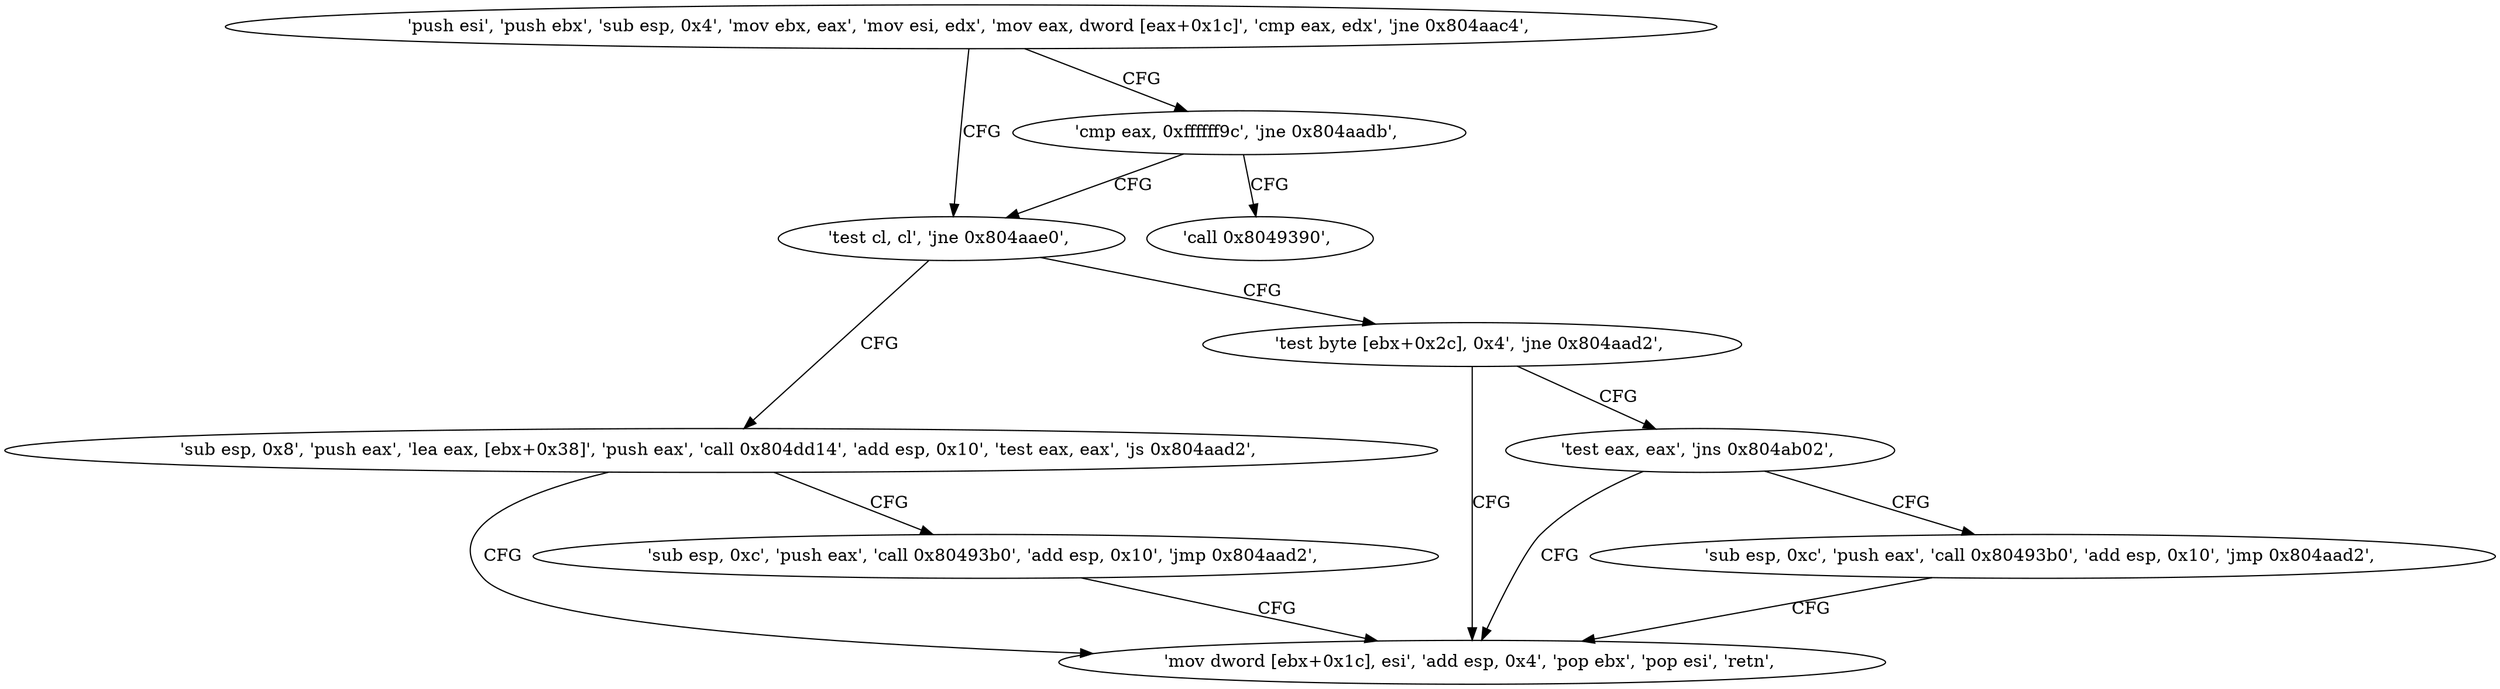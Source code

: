 digraph "func" {
"134523567" [label = "'push esi', 'push ebx', 'sub esp, 0x4', 'mov ebx, eax', 'mov esi, edx', 'mov eax, dword [eax+0x1c]', 'cmp eax, edx', 'jne 0x804aac4', " ]
"134523588" [label = "'test cl, cl', 'jne 0x804aae0', " ]
"134523583" [label = "'cmp eax, 0xffffff9c', 'jne 0x804aadb', " ]
"134523616" [label = "'sub esp, 0x8', 'push eax', 'lea eax, [ebx+0x38]', 'push eax', 'call 0x804dd14', 'add esp, 0x10', 'test eax, eax', 'js 0x804aad2', " ]
"134523592" [label = "'test byte [ebx+0x2c], 0x4', 'jne 0x804aad2', " ]
"134523611" [label = "'call 0x8049390', " ]
"134523602" [label = "'mov dword [ebx+0x1c], esi', 'add esp, 0x4', 'pop ebx', 'pop esi', 'retn', " ]
"134523636" [label = "'sub esp, 0xc', 'push eax', 'call 0x80493b0', 'add esp, 0x10', 'jmp 0x804aad2', " ]
"134523598" [label = "'test eax, eax', 'jns 0x804ab02', " ]
"134523650" [label = "'sub esp, 0xc', 'push eax', 'call 0x80493b0', 'add esp, 0x10', 'jmp 0x804aad2', " ]
"134523567" -> "134523588" [ label = "CFG" ]
"134523567" -> "134523583" [ label = "CFG" ]
"134523588" -> "134523616" [ label = "CFG" ]
"134523588" -> "134523592" [ label = "CFG" ]
"134523583" -> "134523611" [ label = "CFG" ]
"134523583" -> "134523588" [ label = "CFG" ]
"134523616" -> "134523602" [ label = "CFG" ]
"134523616" -> "134523636" [ label = "CFG" ]
"134523592" -> "134523602" [ label = "CFG" ]
"134523592" -> "134523598" [ label = "CFG" ]
"134523636" -> "134523602" [ label = "CFG" ]
"134523598" -> "134523650" [ label = "CFG" ]
"134523598" -> "134523602" [ label = "CFG" ]
"134523650" -> "134523602" [ label = "CFG" ]
}
